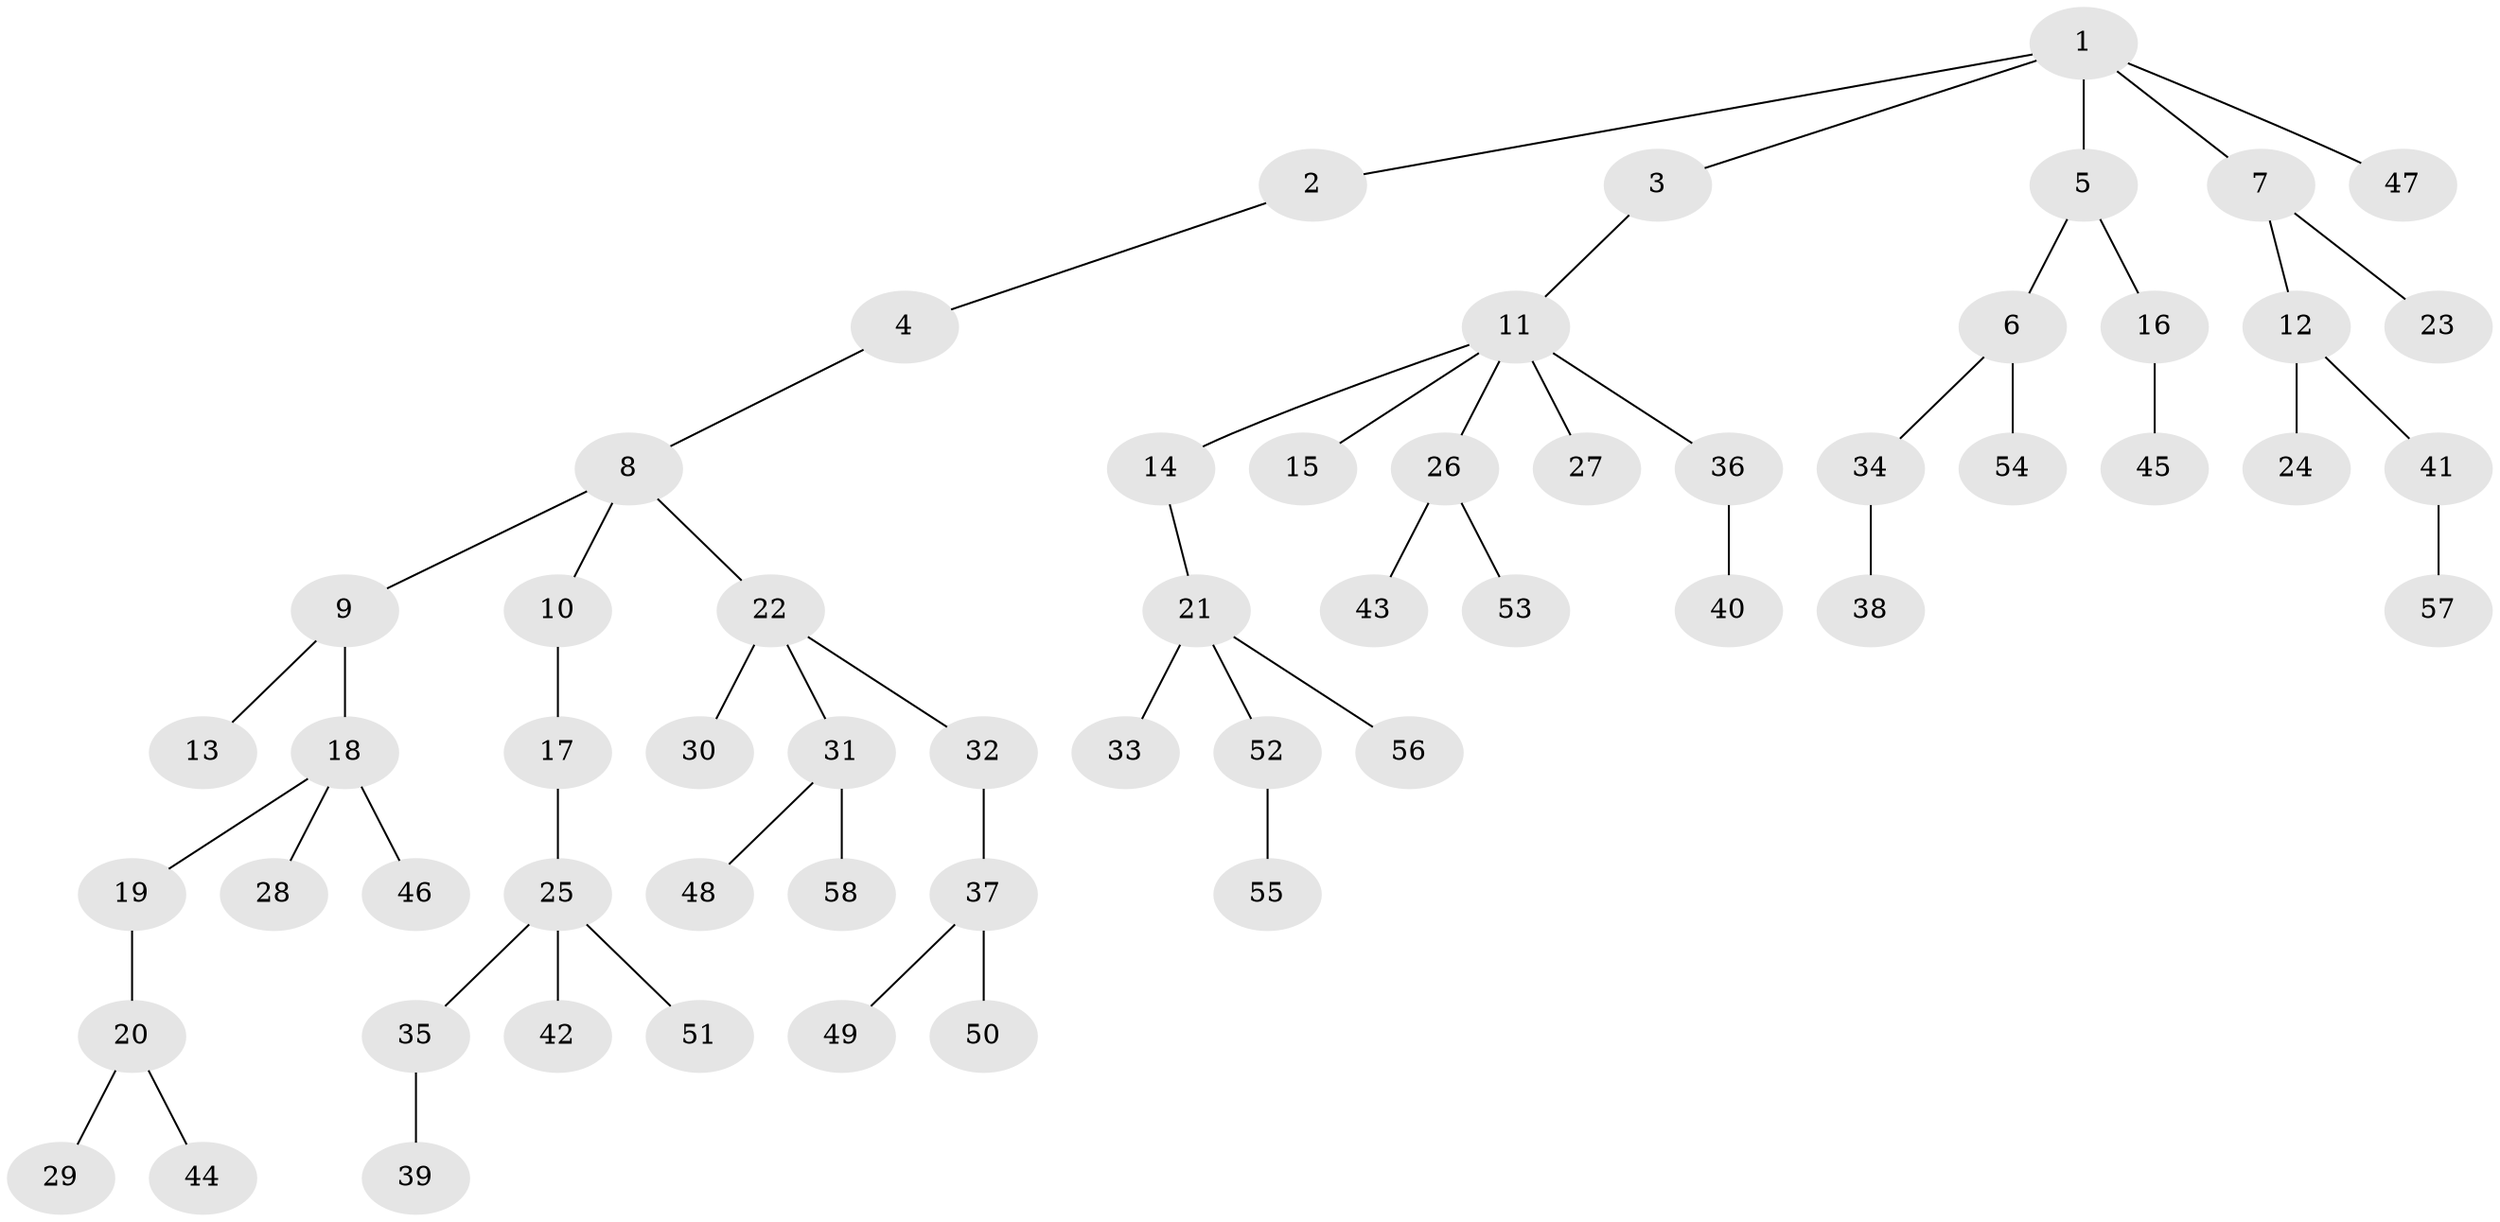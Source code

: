 // coarse degree distribution, {2: 0.41379310344827586, 4: 0.10344827586206896, 3: 0.10344827586206896, 1: 0.3793103448275862}
// Generated by graph-tools (version 1.1) at 2025/37/03/04/25 23:37:16]
// undirected, 58 vertices, 57 edges
graph export_dot {
  node [color=gray90,style=filled];
  1;
  2;
  3;
  4;
  5;
  6;
  7;
  8;
  9;
  10;
  11;
  12;
  13;
  14;
  15;
  16;
  17;
  18;
  19;
  20;
  21;
  22;
  23;
  24;
  25;
  26;
  27;
  28;
  29;
  30;
  31;
  32;
  33;
  34;
  35;
  36;
  37;
  38;
  39;
  40;
  41;
  42;
  43;
  44;
  45;
  46;
  47;
  48;
  49;
  50;
  51;
  52;
  53;
  54;
  55;
  56;
  57;
  58;
  1 -- 2;
  1 -- 3;
  1 -- 5;
  1 -- 7;
  1 -- 47;
  2 -- 4;
  3 -- 11;
  4 -- 8;
  5 -- 6;
  5 -- 16;
  6 -- 34;
  6 -- 54;
  7 -- 12;
  7 -- 23;
  8 -- 9;
  8 -- 10;
  8 -- 22;
  9 -- 13;
  9 -- 18;
  10 -- 17;
  11 -- 14;
  11 -- 15;
  11 -- 26;
  11 -- 27;
  11 -- 36;
  12 -- 24;
  12 -- 41;
  14 -- 21;
  16 -- 45;
  17 -- 25;
  18 -- 19;
  18 -- 28;
  18 -- 46;
  19 -- 20;
  20 -- 29;
  20 -- 44;
  21 -- 33;
  21 -- 52;
  21 -- 56;
  22 -- 30;
  22 -- 31;
  22 -- 32;
  25 -- 35;
  25 -- 42;
  25 -- 51;
  26 -- 43;
  26 -- 53;
  31 -- 48;
  31 -- 58;
  32 -- 37;
  34 -- 38;
  35 -- 39;
  36 -- 40;
  37 -- 49;
  37 -- 50;
  41 -- 57;
  52 -- 55;
}
